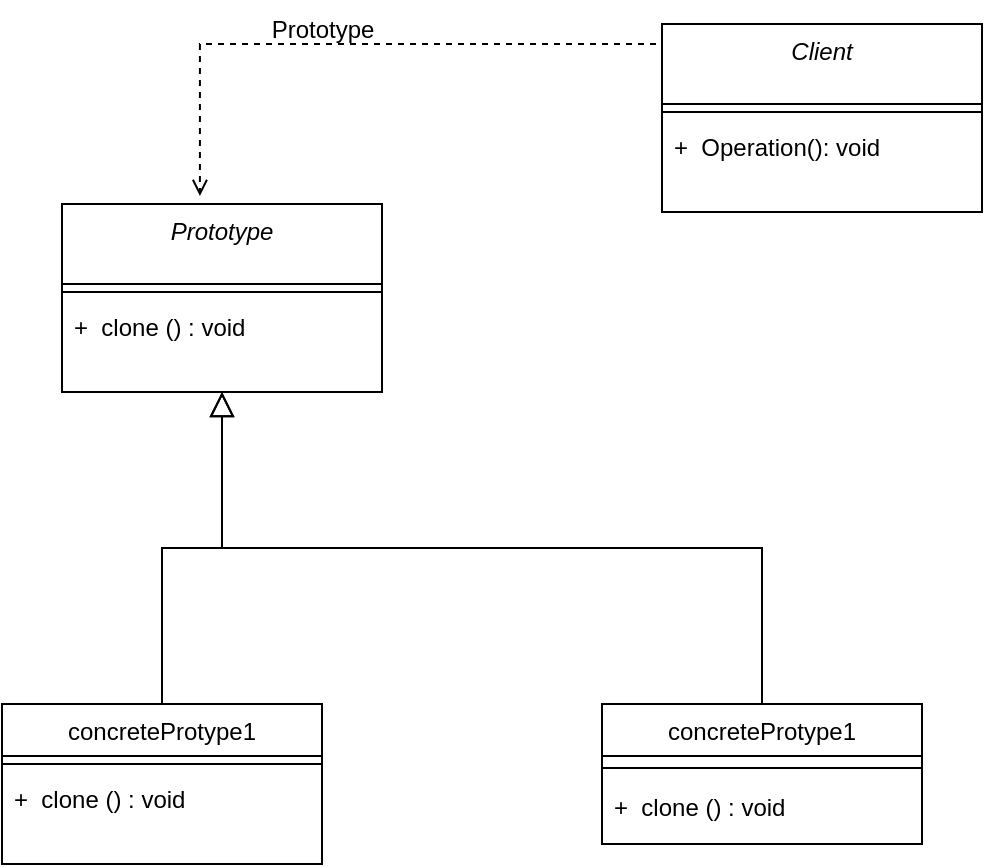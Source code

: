 <mxfile version="22.1.18" type="device">
  <diagram name="Page-1" id="eM62JYf68v1V2HDvHykL">
    <mxGraphModel dx="1434" dy="-1545" grid="1" gridSize="10" guides="1" tooltips="1" connect="1" arrows="1" fold="1" page="1" pageScale="1" pageWidth="827" pageHeight="1169" math="0" shadow="0">
      <root>
        <mxCell id="0" />
        <mxCell id="1" parent="0" />
        <mxCell id="5EiW9JHbt-SVbsFcQMcL-1" value="Prototype" style="swimlane;fontStyle=2;align=center;verticalAlign=top;childLayout=stackLayout;horizontal=1;startSize=40;horizontalStack=0;resizeParent=1;resizeLast=0;collapsible=1;marginBottom=0;rounded=0;shadow=0;strokeWidth=1;" vertex="1" parent="1">
          <mxGeometry x="210" y="2502" width="160" height="94" as="geometry">
            <mxRectangle x="230" y="140" width="160" height="26" as="alternateBounds" />
          </mxGeometry>
        </mxCell>
        <mxCell id="5EiW9JHbt-SVbsFcQMcL-2" value="" style="line;html=1;strokeWidth=1;align=left;verticalAlign=middle;spacingTop=-1;spacingLeft=3;spacingRight=3;rotatable=0;labelPosition=right;points=[];portConstraint=eastwest;" vertex="1" parent="5EiW9JHbt-SVbsFcQMcL-1">
          <mxGeometry y="40" width="160" height="8" as="geometry" />
        </mxCell>
        <mxCell id="5EiW9JHbt-SVbsFcQMcL-3" value="+  clone () : void" style="text;align=left;verticalAlign=top;spacingLeft=4;spacingRight=4;overflow=hidden;rotatable=0;points=[[0,0.5],[1,0.5]];portConstraint=eastwest;" vertex="1" parent="5EiW9JHbt-SVbsFcQMcL-1">
          <mxGeometry y="48" width="160" height="26" as="geometry" />
        </mxCell>
        <mxCell id="5EiW9JHbt-SVbsFcQMcL-4" value="concreteProtype1" style="swimlane;fontStyle=0;align=center;verticalAlign=top;childLayout=stackLayout;horizontal=1;startSize=26;horizontalStack=0;resizeParent=1;resizeLast=0;collapsible=1;marginBottom=0;rounded=0;shadow=0;strokeWidth=1;" vertex="1" parent="1">
          <mxGeometry x="180" y="2752" width="160" height="80" as="geometry">
            <mxRectangle x="130" y="380" width="160" height="26" as="alternateBounds" />
          </mxGeometry>
        </mxCell>
        <mxCell id="5EiW9JHbt-SVbsFcQMcL-5" value="" style="line;html=1;strokeWidth=1;align=left;verticalAlign=middle;spacingTop=-1;spacingLeft=3;spacingRight=3;rotatable=0;labelPosition=right;points=[];portConstraint=eastwest;" vertex="1" parent="5EiW9JHbt-SVbsFcQMcL-4">
          <mxGeometry y="26" width="160" height="8" as="geometry" />
        </mxCell>
        <mxCell id="5EiW9JHbt-SVbsFcQMcL-6" value="+  clone () : void" style="text;align=left;verticalAlign=top;spacingLeft=4;spacingRight=4;overflow=hidden;rotatable=0;points=[[0,0.5],[1,0.5]];portConstraint=eastwest;" vertex="1" parent="5EiW9JHbt-SVbsFcQMcL-4">
          <mxGeometry y="34" width="160" height="26" as="geometry" />
        </mxCell>
        <mxCell id="5EiW9JHbt-SVbsFcQMcL-7" value="" style="endArrow=block;endSize=10;endFill=0;shadow=0;strokeWidth=1;rounded=0;edgeStyle=elbowEdgeStyle;elbow=vertical;" edge="1" parent="1" source="5EiW9JHbt-SVbsFcQMcL-4" target="5EiW9JHbt-SVbsFcQMcL-1">
          <mxGeometry width="160" relative="1" as="geometry">
            <mxPoint x="350" y="2595" as="sourcePoint" />
            <mxPoint x="350" y="2595" as="targetPoint" />
          </mxGeometry>
        </mxCell>
        <mxCell id="5EiW9JHbt-SVbsFcQMcL-8" value="concreteProtype1" style="swimlane;fontStyle=0;align=center;verticalAlign=top;childLayout=stackLayout;horizontal=1;startSize=26;horizontalStack=0;resizeParent=1;resizeLast=0;collapsible=1;marginBottom=0;rounded=0;shadow=0;strokeWidth=1;" vertex="1" parent="1">
          <mxGeometry x="480" y="2752" width="160" height="70" as="geometry">
            <mxRectangle x="340" y="380" width="170" height="26" as="alternateBounds" />
          </mxGeometry>
        </mxCell>
        <mxCell id="5EiW9JHbt-SVbsFcQMcL-9" value="" style="line;html=1;strokeWidth=1;align=left;verticalAlign=middle;spacingTop=-1;spacingLeft=3;spacingRight=3;rotatable=0;labelPosition=right;points=[];portConstraint=eastwest;" vertex="1" parent="5EiW9JHbt-SVbsFcQMcL-8">
          <mxGeometry y="26" width="160" height="12" as="geometry" />
        </mxCell>
        <mxCell id="5EiW9JHbt-SVbsFcQMcL-10" value="+  clone () : void" style="text;align=left;verticalAlign=top;spacingLeft=4;spacingRight=4;overflow=hidden;rotatable=0;points=[[0,0.5],[1,0.5]];portConstraint=eastwest;" vertex="1" parent="5EiW9JHbt-SVbsFcQMcL-8">
          <mxGeometry y="38" width="160" height="26" as="geometry" />
        </mxCell>
        <mxCell id="5EiW9JHbt-SVbsFcQMcL-11" value="" style="endArrow=block;endSize=10;endFill=0;shadow=0;strokeWidth=1;rounded=0;edgeStyle=elbowEdgeStyle;elbow=vertical;" edge="1" parent="1" source="5EiW9JHbt-SVbsFcQMcL-8" target="5EiW9JHbt-SVbsFcQMcL-1">
          <mxGeometry width="160" relative="1" as="geometry">
            <mxPoint x="360" y="2765" as="sourcePoint" />
            <mxPoint x="460" y="2663" as="targetPoint" />
          </mxGeometry>
        </mxCell>
        <mxCell id="5EiW9JHbt-SVbsFcQMcL-12" value="Client" style="swimlane;fontStyle=2;align=center;verticalAlign=top;childLayout=stackLayout;horizontal=1;startSize=40;horizontalStack=0;resizeParent=1;resizeLast=0;collapsible=1;marginBottom=0;rounded=0;shadow=0;strokeWidth=1;" vertex="1" parent="1">
          <mxGeometry x="510" y="2412" width="160" height="94" as="geometry">
            <mxRectangle x="230" y="140" width="160" height="26" as="alternateBounds" />
          </mxGeometry>
        </mxCell>
        <mxCell id="5EiW9JHbt-SVbsFcQMcL-13" value="" style="line;html=1;strokeWidth=1;align=left;verticalAlign=middle;spacingTop=-1;spacingLeft=3;spacingRight=3;rotatable=0;labelPosition=right;points=[];portConstraint=eastwest;" vertex="1" parent="5EiW9JHbt-SVbsFcQMcL-12">
          <mxGeometry y="40" width="160" height="8" as="geometry" />
        </mxCell>
        <mxCell id="5EiW9JHbt-SVbsFcQMcL-14" value="+  Operation(): void" style="text;align=left;verticalAlign=top;spacingLeft=4;spacingRight=4;overflow=hidden;rotatable=0;points=[[0,0.5],[1,0.5]];portConstraint=eastwest;" vertex="1" parent="5EiW9JHbt-SVbsFcQMcL-12">
          <mxGeometry y="48" width="160" height="26" as="geometry" />
        </mxCell>
        <mxCell id="5EiW9JHbt-SVbsFcQMcL-15" value="" style="endArrow=open;shadow=0;strokeWidth=1;rounded=0;endFill=1;edgeStyle=elbowEdgeStyle;elbow=vertical;dashed=1;exitX=0;exitY=0.5;exitDx=0;exitDy=0;entryX=0.431;entryY=-0.043;entryDx=0;entryDy=0;entryPerimeter=0;" edge="1" parent="1" source="5EiW9JHbt-SVbsFcQMcL-14" target="5EiW9JHbt-SVbsFcQMcL-1">
          <mxGeometry x="0.5" y="41" relative="1" as="geometry">
            <mxPoint x="600" y="2516" as="sourcePoint" />
            <mxPoint x="800" y="2612" as="targetPoint" />
            <mxPoint x="-40" y="32" as="offset" />
            <Array as="points">
              <mxPoint x="390" y="2422" />
            </Array>
          </mxGeometry>
        </mxCell>
        <mxCell id="5EiW9JHbt-SVbsFcQMcL-16" value="" style="resizable=0;align=left;verticalAlign=bottom;labelBackgroundColor=none;fontSize=12;" connectable="0" vertex="1" parent="5EiW9JHbt-SVbsFcQMcL-15">
          <mxGeometry x="-1" relative="1" as="geometry">
            <mxPoint y="4" as="offset" />
          </mxGeometry>
        </mxCell>
        <mxCell id="5EiW9JHbt-SVbsFcQMcL-17" value="Prototype" style="text;html=1;align=center;verticalAlign=middle;resizable=0;points=[];autosize=1;strokeColor=none;fillColor=none;" vertex="1" parent="1">
          <mxGeometry x="305" y="2400" width="70" height="30" as="geometry" />
        </mxCell>
      </root>
    </mxGraphModel>
  </diagram>
</mxfile>
